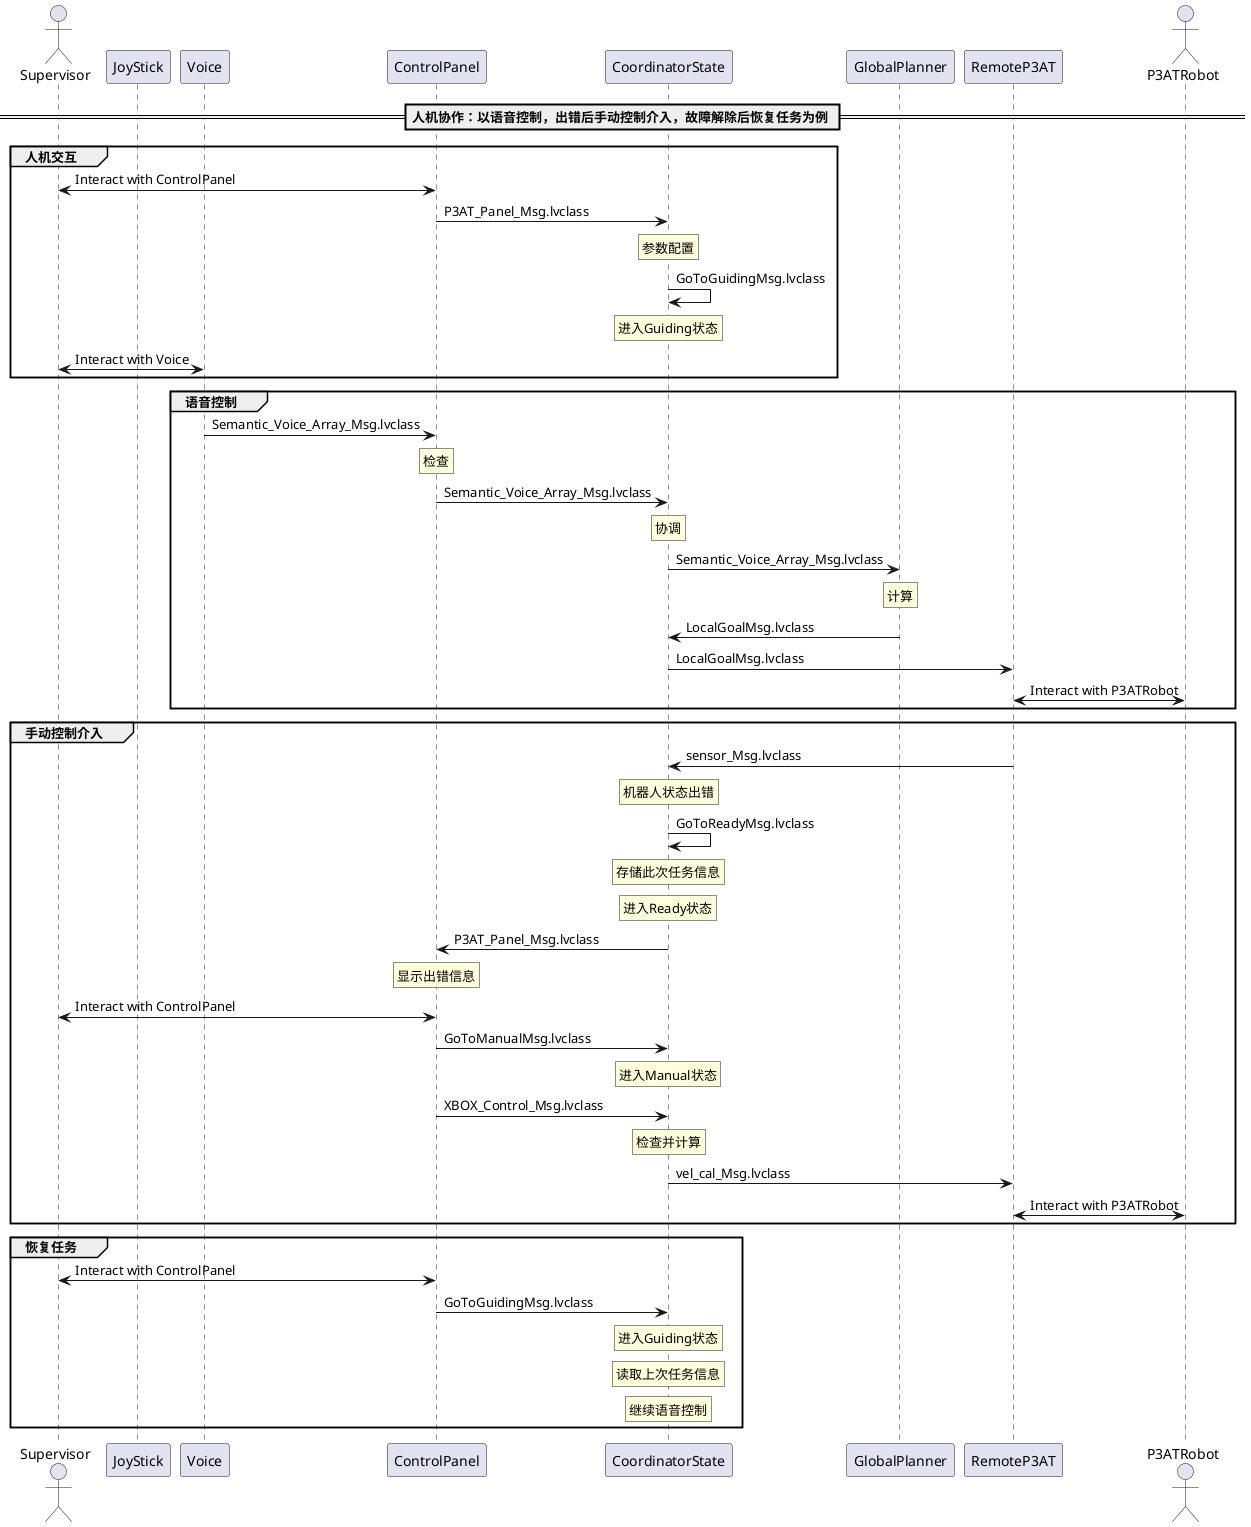 @startuml
actor Supervisor
participant JoyStick
participant Voice
participant ControlPanel
participant CoordinatorState
participant GlobalPlanner
participant RemoteP3AT
actor P3ATRobot
== 人机协作：以语音控制，出错后手动控制介入，故障解除后恢复任务为例 ==
group 人机交互
Supervisor <-> ControlPanel : Interact with ControlPanel
ControlPanel -> CoordinatorState : P3AT_Panel_Msg.lvclass
rnote over CoordinatorState : 参数配置
CoordinatorState -> CoordinatorState : GoToGuidingMsg.lvclass
rnote over CoordinatorState : 进入Guiding状态
Supervisor <-> Voice : Interact with Voice
end
group 语音控制
Voice -> ControlPanel : Semantic_Voice_Array_Msg.lvclass
rnote over ControlPanel : 检查
ControlPanel -> CoordinatorState : Semantic_Voice_Array_Msg.lvclass
rnote over CoordinatorState : 协调
CoordinatorState -> GlobalPlanner : Semantic_Voice_Array_Msg.lvclass
rnote over GlobalPlanner : 计算
GlobalPlanner -> CoordinatorState : LocalGoalMsg.lvclass
CoordinatorState -> RemoteP3AT : LocalGoalMsg.lvclass
actor P3ATRobot
RemoteP3AT <-> P3ATRobot : Interact with P3ATRobot
end
group 手动控制介入
RemoteP3AT -> CoordinatorState : sensor_Msg.lvclass
rnote over CoordinatorState : 机器人状态出错
CoordinatorState -> CoordinatorState : GoToReadyMsg.lvclass
rnote over CoordinatorState : 存储此次任务信息
rnote over CoordinatorState : 进入Ready状态
CoordinatorState -> ControlPanel : P3AT_Panel_Msg.lvclass
rnote over ControlPanel : 显示出错信息
ControlPanel <-> Supervisor : Interact with ControlPanel
ControlPanel -> CoordinatorState : GoToManualMsg.lvclass
rnote over CoordinatorState : 进入Manual状态
ControlPanel -> CoordinatorState : XBOX_Control_Msg.lvclass
rnote over CoordinatorState : 检查并计算
CoordinatorState -> RemoteP3AT : vel_cal_Msg.lvclass
RemoteP3AT <-> P3ATRobot : Interact with P3ATRobot
end
group 恢复任务
Supervisor <-> ControlPanel : Interact with ControlPanel
ControlPanel -> CoordinatorState : GoToGuidingMsg.lvclass
rnote over CoordinatorState : 进入Guiding状态
rnote over CoordinatorState : 读取上次任务信息
rnote over CoordinatorState : 继续语音控制
end
@enduml
